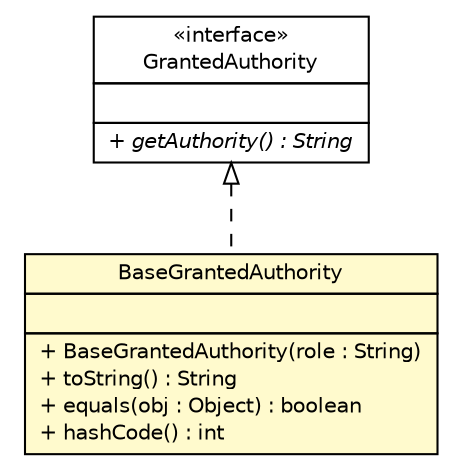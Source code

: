 #!/usr/local/bin/dot
#
# Class diagram 
# Generated by UMLGraph version R5_6-24-gf6e263 (http://www.umlgraph.org/)
#

digraph G {
	edge [fontname="Helvetica",fontsize=10,labelfontname="Helvetica",labelfontsize=10];
	node [fontname="Helvetica",fontsize=10,shape=plaintext];
	nodesep=0.25;
	ranksep=0.5;
	// com.yirendai.oss.lib.security.internal.BaseGrantedAuthority
	c1360 [label=<<table title="com.yirendai.oss.lib.security.internal.BaseGrantedAuthority" border="0" cellborder="1" cellspacing="0" cellpadding="2" port="p" bgcolor="lemonChiffon" href="./BaseGrantedAuthority.html">
		<tr><td><table border="0" cellspacing="0" cellpadding="1">
<tr><td align="center" balign="center"> BaseGrantedAuthority </td></tr>
		</table></td></tr>
		<tr><td><table border="0" cellspacing="0" cellpadding="1">
<tr><td align="left" balign="left">  </td></tr>
		</table></td></tr>
		<tr><td><table border="0" cellspacing="0" cellpadding="1">
<tr><td align="left" balign="left"> + BaseGrantedAuthority(role : String) </td></tr>
<tr><td align="left" balign="left"> + toString() : String </td></tr>
<tr><td align="left" balign="left"> + equals(obj : Object) : boolean </td></tr>
<tr><td align="left" balign="left"> + hashCode() : int </td></tr>
		</table></td></tr>
		</table>>, URL="./BaseGrantedAuthority.html", fontname="Helvetica", fontcolor="black", fontsize=10.0];
	//com.yirendai.oss.lib.security.internal.BaseGrantedAuthority implements org.springframework.security.core.GrantedAuthority
	c1386:p -> c1360:p [dir=back,arrowtail=empty,style=dashed];
	// org.springframework.security.core.GrantedAuthority
	c1386 [label=<<table title="org.springframework.security.core.GrantedAuthority" border="0" cellborder="1" cellspacing="0" cellpadding="2" port="p" href="http://java.sun.com/j2se/1.4.2/docs/api/org/springframework/security/core/GrantedAuthority.html">
		<tr><td><table border="0" cellspacing="0" cellpadding="1">
<tr><td align="center" balign="center"> &#171;interface&#187; </td></tr>
<tr><td align="center" balign="center"> GrantedAuthority </td></tr>
		</table></td></tr>
		<tr><td><table border="0" cellspacing="0" cellpadding="1">
<tr><td align="left" balign="left">  </td></tr>
		</table></td></tr>
		<tr><td><table border="0" cellspacing="0" cellpadding="1">
<tr><td align="left" balign="left"><font face="Helvetica-Oblique" point-size="10.0"> + getAuthority() : String </font></td></tr>
		</table></td></tr>
		</table>>, URL="http://java.sun.com/j2se/1.4.2/docs/api/org/springframework/security/core/GrantedAuthority.html", fontname="Helvetica", fontcolor="black", fontsize=10.0];
}

